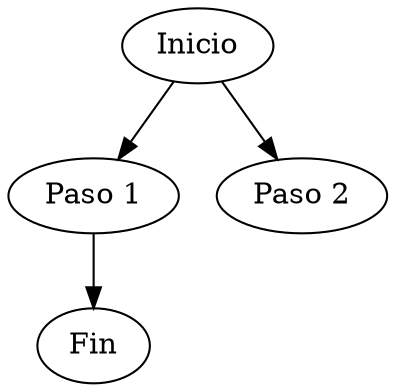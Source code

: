digraph sinoptico {
	A [label=Inicio]
	B [label="Paso 1"]
	C [label="Paso 2"]
	D [label=Fin]
	A -> B
	A -> C
	B -> D
}
